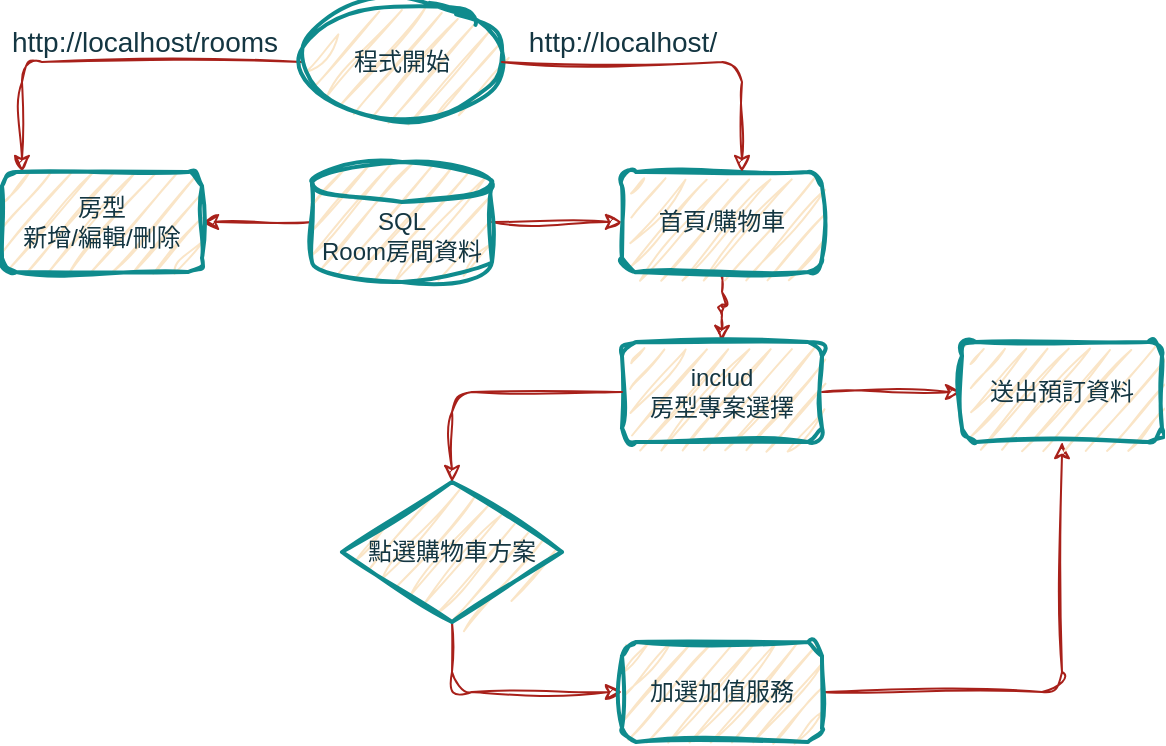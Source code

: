 <mxfile version="25.0.3">
  <diagram name="第 1 页" id="HnQvUGATxTDeYnjtPgmZ">
    <mxGraphModel dx="1434" dy="746" grid="1" gridSize="10" guides="1" tooltips="1" connect="1" arrows="1" fold="1" page="1" pageScale="1" pageWidth="827" pageHeight="1169" math="0" shadow="0">
      <root>
        <mxCell id="0" />
        <mxCell id="1" parent="0" />
        <mxCell id="D8SlkgtAjFKEi0TtIdIo-17" style="edgeStyle=orthogonalEdgeStyle;rounded=1;orthogonalLoop=1;jettySize=auto;html=1;exitX=0;exitY=0.5;exitDx=0;exitDy=0;exitPerimeter=0;labelBackgroundColor=none;strokeColor=#A8201A;fontColor=default;sketch=1;curveFitting=1;jiggle=2;" parent="1" source="D8SlkgtAjFKEi0TtIdIo-4" target="D8SlkgtAjFKEi0TtIdIo-9" edge="1">
          <mxGeometry relative="1" as="geometry">
            <Array as="points">
              <mxPoint x="120" y="120" />
            </Array>
          </mxGeometry>
        </mxCell>
        <mxCell id="D8SlkgtAjFKEi0TtIdIo-20" value="&lt;font style=&quot;font-size: 14px;&quot;&gt;http://localhost/rooms&lt;/font&gt;" style="edgeLabel;html=1;align=center;verticalAlign=middle;resizable=0;points=[];labelBackgroundColor=none;fontColor=#143642;rounded=1;sketch=1;curveFitting=1;jiggle=2;" parent="D8SlkgtAjFKEi0TtIdIo-17" vertex="1" connectable="0">
          <mxGeometry x="-0.462" y="-2" relative="1" as="geometry">
            <mxPoint x="-27" y="-8" as="offset" />
          </mxGeometry>
        </mxCell>
        <mxCell id="D8SlkgtAjFKEi0TtIdIo-4" value="程式開始" style="strokeWidth=2;html=1;shape=mxgraph.flowchart.start_1;whiteSpace=wrap;labelBackgroundColor=none;fillColor=#FAE5C7;strokeColor=#0F8B8D;fontColor=#143642;rounded=1;sketch=1;curveFitting=1;jiggle=2;" parent="1" vertex="1">
          <mxGeometry x="260" y="90" width="100" height="60" as="geometry" />
        </mxCell>
        <mxCell id="D8SlkgtAjFKEi0TtIdIo-21" style="edgeStyle=orthogonalEdgeStyle;rounded=1;orthogonalLoop=1;jettySize=auto;html=1;exitX=1;exitY=0.5;exitDx=0;exitDy=0;exitPerimeter=0;entryX=0;entryY=0.5;entryDx=0;entryDy=0;labelBackgroundColor=none;strokeColor=#A8201A;fontColor=default;sketch=1;curveFitting=1;jiggle=2;" parent="1" source="D8SlkgtAjFKEi0TtIdIo-5" target="D8SlkgtAjFKEi0TtIdIo-11" edge="1">
          <mxGeometry relative="1" as="geometry" />
        </mxCell>
        <mxCell id="D8SlkgtAjFKEi0TtIdIo-22" value="" style="edgeStyle=orthogonalEdgeStyle;rounded=1;orthogonalLoop=1;jettySize=auto;html=1;labelBackgroundColor=none;strokeColor=#A8201A;fontColor=default;sketch=1;curveFitting=1;jiggle=2;" parent="1" source="D8SlkgtAjFKEi0TtIdIo-5" target="D8SlkgtAjFKEi0TtIdIo-9" edge="1">
          <mxGeometry relative="1" as="geometry" />
        </mxCell>
        <mxCell id="D8SlkgtAjFKEi0TtIdIo-5" value="&lt;div&gt;&lt;br&gt;&lt;/div&gt;SQL&lt;br&gt;Room房間資料" style="strokeWidth=2;html=1;shape=mxgraph.flowchart.database;whiteSpace=wrap;labelBackgroundColor=none;fillColor=#FAE5C7;strokeColor=#0F8B8D;fontColor=#143642;rounded=1;sketch=1;curveFitting=1;jiggle=2;" parent="1" vertex="1">
          <mxGeometry x="265" y="170" width="90" height="60" as="geometry" />
        </mxCell>
        <mxCell id="D8SlkgtAjFKEi0TtIdIo-9" value="房型&lt;div&gt;新增/編輯/刪除&lt;/div&gt;" style="rounded=1;whiteSpace=wrap;html=1;absoluteArcSize=1;arcSize=14;strokeWidth=2;labelBackgroundColor=none;fillColor=#FAE5C7;strokeColor=#0F8B8D;fontColor=#143642;sketch=1;curveFitting=1;jiggle=2;" parent="1" vertex="1">
          <mxGeometry x="110" y="175" width="100" height="50" as="geometry" />
        </mxCell>
        <mxCell id="lKHajxquLiPbwZi0gEUW-4" style="edgeStyle=orthogonalEdgeStyle;rounded=1;orthogonalLoop=1;jettySize=auto;html=1;exitX=0.5;exitY=1;exitDx=0;exitDy=0;labelBackgroundColor=none;strokeColor=#A8201A;fontColor=default;sketch=1;curveFitting=1;jiggle=2;" edge="1" parent="1" source="D8SlkgtAjFKEi0TtIdIo-11" target="D8SlkgtAjFKEi0TtIdIo-30">
          <mxGeometry relative="1" as="geometry" />
        </mxCell>
        <mxCell id="D8SlkgtAjFKEi0TtIdIo-11" value="首頁/購物車" style="rounded=1;whiteSpace=wrap;html=1;absoluteArcSize=1;arcSize=14;strokeWidth=2;labelBackgroundColor=none;fillColor=#FAE5C7;strokeColor=#0F8B8D;fontColor=#143642;sketch=1;curveFitting=1;jiggle=2;" parent="1" vertex="1">
          <mxGeometry x="420" y="175" width="100" height="50" as="geometry" />
        </mxCell>
        <mxCell id="D8SlkgtAjFKEi0TtIdIo-16" style="edgeStyle=orthogonalEdgeStyle;rounded=1;orthogonalLoop=1;jettySize=auto;html=1;exitX=1;exitY=0.5;exitDx=0;exitDy=0;exitPerimeter=0;labelBackgroundColor=none;strokeColor=#A8201A;fontColor=default;sketch=1;curveFitting=1;jiggle=2;" parent="1" source="D8SlkgtAjFKEi0TtIdIo-4" target="D8SlkgtAjFKEi0TtIdIo-11" edge="1">
          <mxGeometry relative="1" as="geometry">
            <Array as="points">
              <mxPoint x="480" y="120" />
            </Array>
          </mxGeometry>
        </mxCell>
        <mxCell id="D8SlkgtAjFKEi0TtIdIo-19" value="&lt;font style=&quot;font-size: 14px;&quot;&gt;http://localhost/&lt;/font&gt;" style="edgeLabel;html=1;align=center;verticalAlign=middle;resizable=0;points=[];labelBackgroundColor=none;fontColor=#143642;rounded=1;sketch=1;curveFitting=1;jiggle=2;" parent="D8SlkgtAjFKEi0TtIdIo-16" vertex="1" connectable="0">
          <mxGeometry x="-0.351" y="1" relative="1" as="geometry">
            <mxPoint x="3" y="-9" as="offset" />
          </mxGeometry>
        </mxCell>
        <mxCell id="lKHajxquLiPbwZi0gEUW-28" style="edgeStyle=orthogonalEdgeStyle;rounded=1;orthogonalLoop=1;jettySize=auto;html=1;exitX=0.5;exitY=1;exitDx=0;exitDy=0;exitPerimeter=0;entryX=0;entryY=0.5;entryDx=0;entryDy=0;strokeColor=#A8201A;fontColor=#143642;fillColor=#FAE5C7;sketch=1;curveFitting=1;jiggle=2;" edge="1" parent="1" source="D8SlkgtAjFKEi0TtIdIo-24" target="D8SlkgtAjFKEi0TtIdIo-31">
          <mxGeometry relative="1" as="geometry" />
        </mxCell>
        <mxCell id="D8SlkgtAjFKEi0TtIdIo-24" value="點選購物車方案" style="strokeWidth=2;html=1;shape=mxgraph.flowchart.decision;whiteSpace=wrap;labelBackgroundColor=none;fillColor=#FAE5C7;strokeColor=#0F8B8D;fontColor=#143642;rounded=1;sketch=1;curveFitting=1;jiggle=2;" parent="1" vertex="1">
          <mxGeometry x="280" y="330" width="110" height="70" as="geometry" />
        </mxCell>
        <mxCell id="lKHajxquLiPbwZi0gEUW-16" style="edgeStyle=orthogonalEdgeStyle;rounded=1;orthogonalLoop=1;jettySize=auto;html=1;exitX=1;exitY=0.5;exitDx=0;exitDy=0;strokeColor=#A8201A;fontColor=#143642;fillColor=#FAE5C7;sketch=1;curveFitting=1;jiggle=2;" edge="1" parent="1" source="D8SlkgtAjFKEi0TtIdIo-30" target="D8SlkgtAjFKEi0TtIdIo-38">
          <mxGeometry relative="1" as="geometry" />
        </mxCell>
        <mxCell id="D8SlkgtAjFKEi0TtIdIo-30" value="includ&lt;br&gt;房型專案選擇" style="rounded=1;whiteSpace=wrap;html=1;absoluteArcSize=1;arcSize=14;strokeWidth=2;labelBackgroundColor=none;fillColor=#FAE5C7;strokeColor=#0F8B8D;fontColor=#143642;sketch=1;curveFitting=1;jiggle=2;" parent="1" vertex="1">
          <mxGeometry x="420" y="260" width="100" height="50" as="geometry" />
        </mxCell>
        <mxCell id="lKHajxquLiPbwZi0gEUW-30" style="edgeStyle=orthogonalEdgeStyle;rounded=1;orthogonalLoop=1;jettySize=auto;html=1;exitX=1;exitY=0.5;exitDx=0;exitDy=0;strokeColor=#A8201A;fontColor=#143642;fillColor=#FAE5C7;sketch=1;curveFitting=1;jiggle=2;" edge="1" parent="1" source="D8SlkgtAjFKEi0TtIdIo-31" target="D8SlkgtAjFKEi0TtIdIo-38">
          <mxGeometry relative="1" as="geometry" />
        </mxCell>
        <mxCell id="D8SlkgtAjFKEi0TtIdIo-31" value="加選加值服務" style="rounded=1;whiteSpace=wrap;html=1;absoluteArcSize=1;arcSize=14;strokeWidth=2;labelBackgroundColor=none;fillColor=#FAE5C7;strokeColor=#0F8B8D;fontColor=#143642;sketch=1;curveFitting=1;jiggle=2;" parent="1" vertex="1">
          <mxGeometry x="420" y="410" width="100" height="50" as="geometry" />
        </mxCell>
        <mxCell id="D8SlkgtAjFKEi0TtIdIo-38" value="送出預訂資料" style="rounded=1;whiteSpace=wrap;html=1;absoluteArcSize=1;arcSize=14;strokeWidth=2;labelBackgroundColor=none;fillColor=#FAE5C7;strokeColor=#0F8B8D;fontColor=#143642;sketch=1;curveFitting=1;jiggle=2;" parent="1" vertex="1">
          <mxGeometry x="590" y="260" width="100" height="50" as="geometry" />
        </mxCell>
        <mxCell id="D8SlkgtAjFKEi0TtIdIo-135" style="edgeStyle=orthogonalEdgeStyle;rounded=1;orthogonalLoop=1;jettySize=auto;html=1;exitX=0.5;exitY=1;exitDx=0;exitDy=0;labelBackgroundColor=none;strokeColor=#A8201A;fontColor=default;sketch=1;curveFitting=1;jiggle=2;" parent="1" source="D8SlkgtAjFKEi0TtIdIo-38" target="D8SlkgtAjFKEi0TtIdIo-38" edge="1">
          <mxGeometry relative="1" as="geometry" />
        </mxCell>
        <mxCell id="lKHajxquLiPbwZi0gEUW-21" style="edgeStyle=orthogonalEdgeStyle;rounded=1;orthogonalLoop=1;jettySize=auto;html=1;exitX=0;exitY=0.5;exitDx=0;exitDy=0;entryX=0.5;entryY=0;entryDx=0;entryDy=0;entryPerimeter=0;strokeColor=#A8201A;fontColor=#143642;fillColor=#FAE5C7;sketch=1;curveFitting=1;jiggle=2;" edge="1" parent="1" source="D8SlkgtAjFKEi0TtIdIo-30" target="D8SlkgtAjFKEi0TtIdIo-24">
          <mxGeometry relative="1" as="geometry" />
        </mxCell>
      </root>
    </mxGraphModel>
  </diagram>
</mxfile>
